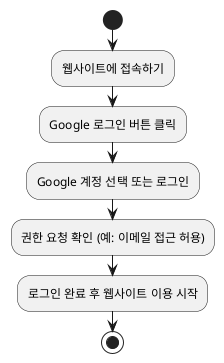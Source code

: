 @startuml
start

:웹사이트에 접속하기;

:Google 로그인 버튼 클릭;

:Google 계정 선택 또는 로그인;

:권한 요청 확인 (예: 이메일 접근 허용);

:로그인 완료 후 웹사이트 이용 시작;

stop
@enduml